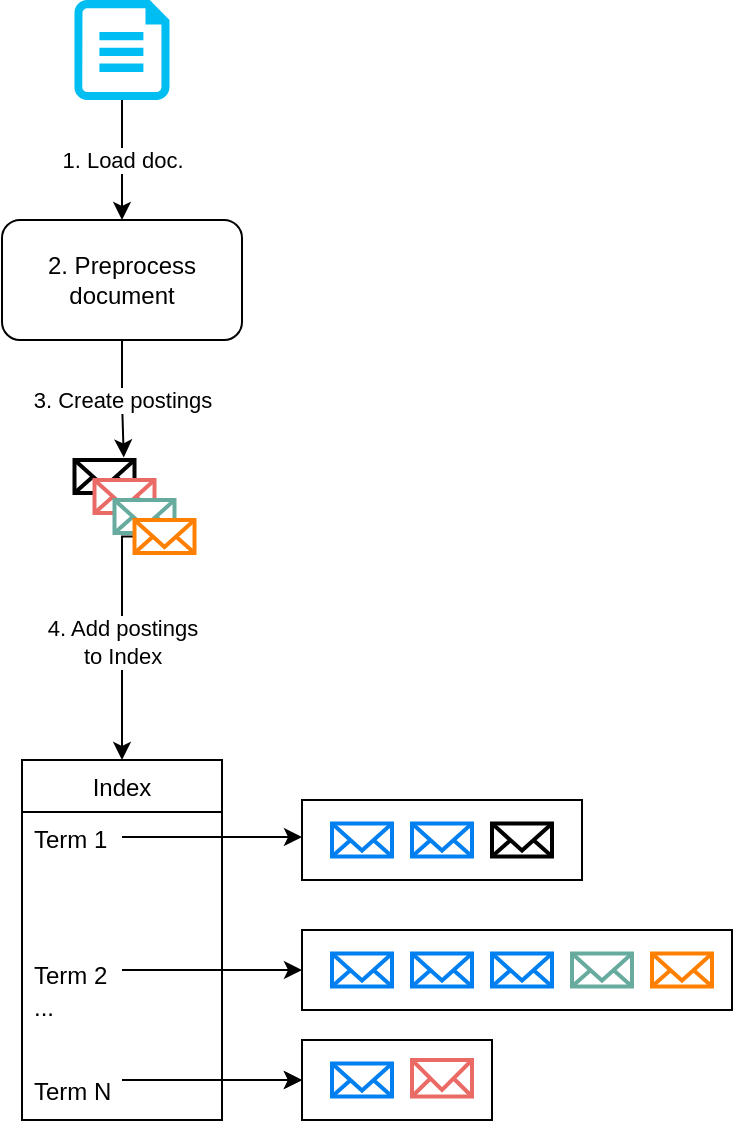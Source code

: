 <mxfile version="16.5.6" type="device"><diagram id="NucHkCR3Ks32ajYCtLXu" name="Page-1"><mxGraphModel dx="799" dy="979" grid="1" gridSize="10" guides="1" tooltips="1" connect="1" arrows="1" fold="1" page="1" pageScale="1" pageWidth="850" pageHeight="1100" math="0" shadow="0"><root><mxCell id="0"/><mxCell id="1" parent="0"/><mxCell id="V6Wp3HCmPWidCYO0VLQB-13" value="Index" style="swimlane;fontStyle=0;childLayout=stackLayout;horizontal=1;startSize=26;fillColor=none;horizontalStack=0;resizeParent=1;resizeParentMax=0;resizeLast=0;collapsible=1;marginBottom=0;" vertex="1" parent="1"><mxGeometry x="50" y="410" width="100" height="180" as="geometry"/></mxCell><mxCell id="V6Wp3HCmPWidCYO0VLQB-14" value="Term 1" style="text;strokeColor=none;fillColor=none;align=left;verticalAlign=top;spacingLeft=4;spacingRight=4;overflow=hidden;rotatable=0;points=[[0,0.5],[1,0.5]];portConstraint=eastwest;" vertex="1" parent="V6Wp3HCmPWidCYO0VLQB-13"><mxGeometry y="26" width="100" height="26" as="geometry"/></mxCell><mxCell id="V6Wp3HCmPWidCYO0VLQB-38" value="" style="edgeStyle=orthogonalEdgeStyle;rounded=0;orthogonalLoop=1;jettySize=auto;html=1;endArrow=none;endFill=0;startArrow=classic;startFill=1;" edge="1" parent="V6Wp3HCmPWidCYO0VLQB-13"><mxGeometry relative="1" as="geometry"><mxPoint x="140" y="38.5" as="sourcePoint"/><mxPoint x="100" y="38.5" as="targetPoint"/><Array as="points"><mxPoint x="50" y="38.5"/></Array></mxGeometry></mxCell><mxCell id="V6Wp3HCmPWidCYO0VLQB-15" value="&#10;&#10;&#10;Term 2" style="text;strokeColor=none;fillColor=none;align=left;verticalAlign=top;spacingLeft=4;spacingRight=4;overflow=hidden;rotatable=0;points=[[0,0.5],[1,0.5]];portConstraint=eastwest;" vertex="1" parent="V6Wp3HCmPWidCYO0VLQB-13"><mxGeometry y="52" width="100" height="58" as="geometry"/></mxCell><mxCell id="V6Wp3HCmPWidCYO0VLQB-16" value="...&#10;&#10;&#10;Term N" style="text;strokeColor=none;fillColor=none;align=left;verticalAlign=top;spacingLeft=4;spacingRight=4;overflow=hidden;rotatable=0;points=[[0,0.5],[1,0.5]];portConstraint=eastwest;" vertex="1" parent="V6Wp3HCmPWidCYO0VLQB-13"><mxGeometry y="110" width="100" height="70" as="geometry"/></mxCell><mxCell id="V6Wp3HCmPWidCYO0VLQB-37" value="" style="edgeStyle=orthogonalEdgeStyle;rounded=0;orthogonalLoop=1;jettySize=auto;html=1;endArrow=none;endFill=0;startArrow=classic;startFill=1;" edge="1" parent="V6Wp3HCmPWidCYO0VLQB-13"><mxGeometry relative="1" as="geometry"><mxPoint x="140" y="160" as="sourcePoint"/><mxPoint x="100" y="160" as="targetPoint"/><Array as="points"><mxPoint x="50" y="160"/></Array></mxGeometry></mxCell><mxCell id="V6Wp3HCmPWidCYO0VLQB-17" value="" style="rounded=0;whiteSpace=wrap;html=1;" vertex="1" parent="1"><mxGeometry x="190" y="430" width="140" height="40" as="geometry"/></mxCell><mxCell id="V6Wp3HCmPWidCYO0VLQB-18" value="" style="html=1;verticalLabelPosition=bottom;align=center;labelBackgroundColor=#ffffff;verticalAlign=top;strokeWidth=2;strokeColor=#0080F0;shadow=0;dashed=0;shape=mxgraph.ios7.icons.mail;" vertex="1" parent="1"><mxGeometry x="205" y="441.75" width="30" height="16.5" as="geometry"/></mxCell><mxCell id="V6Wp3HCmPWidCYO0VLQB-19" value="" style="html=1;verticalLabelPosition=bottom;align=center;labelBackgroundColor=#ffffff;verticalAlign=top;strokeWidth=2;strokeColor=#0080F0;shadow=0;dashed=0;shape=mxgraph.ios7.icons.mail;" vertex="1" parent="1"><mxGeometry x="245" y="441.75" width="30" height="16.5" as="geometry"/></mxCell><mxCell id="V6Wp3HCmPWidCYO0VLQB-20" value="" style="html=1;verticalLabelPosition=bottom;align=center;labelBackgroundColor=#ffffff;verticalAlign=top;strokeWidth=2;strokeColor=#000000;shadow=0;dashed=0;shape=mxgraph.ios7.icons.mail;" vertex="1" parent="1"><mxGeometry x="285" y="441.75" width="30" height="16.5" as="geometry"/></mxCell><mxCell id="V6Wp3HCmPWidCYO0VLQB-36" value="" style="edgeStyle=orthogonalEdgeStyle;rounded=0;orthogonalLoop=1;jettySize=auto;html=1;endArrow=none;endFill=0;startArrow=classic;startFill=1;" edge="1" parent="1" source="V6Wp3HCmPWidCYO0VLQB-25"><mxGeometry relative="1" as="geometry"><mxPoint x="150" y="515" as="targetPoint"/><Array as="points"><mxPoint x="100" y="515"/></Array></mxGeometry></mxCell><mxCell id="V6Wp3HCmPWidCYO0VLQB-25" value="" style="rounded=0;whiteSpace=wrap;html=1;" vertex="1" parent="1"><mxGeometry x="190" y="495" width="215" height="40" as="geometry"/></mxCell><mxCell id="V6Wp3HCmPWidCYO0VLQB-26" value="" style="html=1;verticalLabelPosition=bottom;align=center;labelBackgroundColor=#ffffff;verticalAlign=top;strokeWidth=2;strokeColor=#0080F0;shadow=0;dashed=0;shape=mxgraph.ios7.icons.mail;" vertex="1" parent="1"><mxGeometry x="205" y="506.75" width="30" height="16.5" as="geometry"/></mxCell><mxCell id="V6Wp3HCmPWidCYO0VLQB-27" value="" style="html=1;verticalLabelPosition=bottom;align=center;labelBackgroundColor=#ffffff;verticalAlign=top;strokeWidth=2;strokeColor=#0080F0;shadow=0;dashed=0;shape=mxgraph.ios7.icons.mail;" vertex="1" parent="1"><mxGeometry x="245" y="506.75" width="30" height="16.5" as="geometry"/></mxCell><mxCell id="V6Wp3HCmPWidCYO0VLQB-28" value="" style="html=1;verticalLabelPosition=bottom;align=center;labelBackgroundColor=#ffffff;verticalAlign=top;strokeWidth=2;strokeColor=#0080F0;shadow=0;dashed=0;shape=mxgraph.ios7.icons.mail;" vertex="1" parent="1"><mxGeometry x="285" y="506.75" width="30" height="16.5" as="geometry"/></mxCell><mxCell id="V6Wp3HCmPWidCYO0VLQB-29" value="" style="html=1;verticalLabelPosition=bottom;align=center;labelBackgroundColor=#ffffff;verticalAlign=top;strokeWidth=2;strokeColor=#67AB9F;shadow=0;dashed=0;shape=mxgraph.ios7.icons.mail;" vertex="1" parent="1"><mxGeometry x="325" y="506.75" width="30" height="16.5" as="geometry"/></mxCell><mxCell id="V6Wp3HCmPWidCYO0VLQB-30" value="" style="html=1;verticalLabelPosition=bottom;align=center;labelBackgroundColor=#ffffff;verticalAlign=top;strokeWidth=2;strokeColor=#FF8000;shadow=0;dashed=0;shape=mxgraph.ios7.icons.mail;" vertex="1" parent="1"><mxGeometry x="365" y="506.75" width="30" height="16.5" as="geometry"/></mxCell><mxCell id="V6Wp3HCmPWidCYO0VLQB-31" value="" style="rounded=0;whiteSpace=wrap;html=1;" vertex="1" parent="1"><mxGeometry x="190" y="550" width="95" height="40" as="geometry"/></mxCell><mxCell id="V6Wp3HCmPWidCYO0VLQB-32" value="" style="html=1;verticalLabelPosition=bottom;align=center;labelBackgroundColor=#ffffff;verticalAlign=top;strokeWidth=2;strokeColor=#0080F0;shadow=0;dashed=0;shape=mxgraph.ios7.icons.mail;" vertex="1" parent="1"><mxGeometry x="205" y="561.75" width="30" height="16.5" as="geometry"/></mxCell><mxCell id="V6Wp3HCmPWidCYO0VLQB-33" value="" style="html=1;verticalLabelPosition=bottom;align=center;labelBackgroundColor=#ffffff;verticalAlign=top;strokeWidth=2;strokeColor=#EA6B66;shadow=0;dashed=0;shape=mxgraph.ios7.icons.mail;" vertex="1" parent="1"><mxGeometry x="245" y="560" width="30" height="18.25" as="geometry"/></mxCell><mxCell id="V6Wp3HCmPWidCYO0VLQB-35" value="" style="endArrow=classic;html=1;rounded=0;entryX=0;entryY=0.5;entryDx=0;entryDy=0;edgeStyle=orthogonalEdgeStyle;" edge="1" parent="1" source="V6Wp3HCmPWidCYO0VLQB-16" target="V6Wp3HCmPWidCYO0VLQB-31"><mxGeometry width="50" height="50" relative="1" as="geometry"><mxPoint x="90" y="620" as="sourcePoint"/><mxPoint x="320" y="810" as="targetPoint"/><Array as="points"><mxPoint x="160" y="570"/><mxPoint x="160" y="570"/></Array></mxGeometry></mxCell><mxCell id="V6Wp3HCmPWidCYO0VLQB-48" value="3. Create postings" style="edgeStyle=orthogonalEdgeStyle;rounded=0;orthogonalLoop=1;jettySize=auto;html=1;entryX=0.821;entryY=-0.077;entryDx=0;entryDy=0;entryPerimeter=0;startArrow=none;startFill=0;endArrow=classic;endFill=1;" edge="1" parent="1" source="V6Wp3HCmPWidCYO0VLQB-41" target="V6Wp3HCmPWidCYO0VLQB-44"><mxGeometry relative="1" as="geometry"/></mxCell><mxCell id="V6Wp3HCmPWidCYO0VLQB-41" value="2. Preprocess document" style="rounded=1;whiteSpace=wrap;html=1;" vertex="1" parent="1"><mxGeometry x="40" y="140" width="120" height="60" as="geometry"/></mxCell><mxCell id="V6Wp3HCmPWidCYO0VLQB-43" value="1. Load doc." style="edgeStyle=orthogonalEdgeStyle;rounded=0;orthogonalLoop=1;jettySize=auto;html=1;exitX=0.5;exitY=1;exitDx=0;exitDy=0;exitPerimeter=0;entryX=0.5;entryY=0;entryDx=0;entryDy=0;startArrow=none;startFill=0;endArrow=classic;endFill=1;" edge="1" parent="1" source="V6Wp3HCmPWidCYO0VLQB-42" target="V6Wp3HCmPWidCYO0VLQB-41"><mxGeometry relative="1" as="geometry"><Array as="points"><mxPoint x="100" y="100"/><mxPoint x="100" y="100"/></Array></mxGeometry></mxCell><mxCell id="V6Wp3HCmPWidCYO0VLQB-42" value="" style="verticalLabelPosition=bottom;html=1;verticalAlign=top;align=center;strokeColor=none;fillColor=#00BEF2;shape=mxgraph.azure.cloud_services_configuration_file;pointerEvents=1;" vertex="1" parent="1"><mxGeometry x="76.25" y="30" width="47.5" height="50" as="geometry"/></mxCell><mxCell id="V6Wp3HCmPWidCYO0VLQB-44" value="" style="html=1;verticalLabelPosition=bottom;align=center;labelBackgroundColor=#ffffff;verticalAlign=top;strokeWidth=2;strokeColor=#000000;shadow=0;dashed=0;shape=mxgraph.ios7.icons.mail;" vertex="1" parent="1"><mxGeometry x="76.25" y="260" width="30" height="16.5" as="geometry"/></mxCell><mxCell id="V6Wp3HCmPWidCYO0VLQB-45" value="" style="html=1;verticalLabelPosition=bottom;align=center;labelBackgroundColor=#ffffff;verticalAlign=top;strokeWidth=2;strokeColor=#EA6B66;shadow=0;dashed=0;shape=mxgraph.ios7.icons.mail;" vertex="1" parent="1"><mxGeometry x="86.25" y="270" width="30" height="16.5" as="geometry"/></mxCell><mxCell id="V6Wp3HCmPWidCYO0VLQB-46" value="" style="html=1;verticalLabelPosition=bottom;align=center;labelBackgroundColor=#ffffff;verticalAlign=top;strokeWidth=2;strokeColor=#67AB9F;shadow=0;dashed=0;shape=mxgraph.ios7.icons.mail;" vertex="1" parent="1"><mxGeometry x="96.25" y="280" width="30" height="16.5" as="geometry"/></mxCell><mxCell id="V6Wp3HCmPWidCYO0VLQB-49" value="4. Add postings&lt;br&gt;to Index" style="edgeStyle=orthogonalEdgeStyle;rounded=0;orthogonalLoop=1;jettySize=auto;html=1;startArrow=none;startFill=0;endArrow=classic;endFill=1;entryX=0.5;entryY=0;entryDx=0;entryDy=0;" edge="1" parent="1" source="V6Wp3HCmPWidCYO0VLQB-47" target="V6Wp3HCmPWidCYO0VLQB-13"><mxGeometry relative="1" as="geometry"><mxPoint x="90" y="400" as="targetPoint"/><Array as="points"><mxPoint x="100" y="298"/><mxPoint x="100" y="410"/></Array></mxGeometry></mxCell><mxCell id="V6Wp3HCmPWidCYO0VLQB-47" value="" style="html=1;verticalLabelPosition=bottom;align=center;labelBackgroundColor=#ffffff;verticalAlign=top;strokeWidth=2;strokeColor=#FF8000;shadow=0;dashed=0;shape=mxgraph.ios7.icons.mail;" vertex="1" parent="1"><mxGeometry x="106.25" y="290" width="30" height="16.5" as="geometry"/></mxCell></root></mxGraphModel></diagram></mxfile>